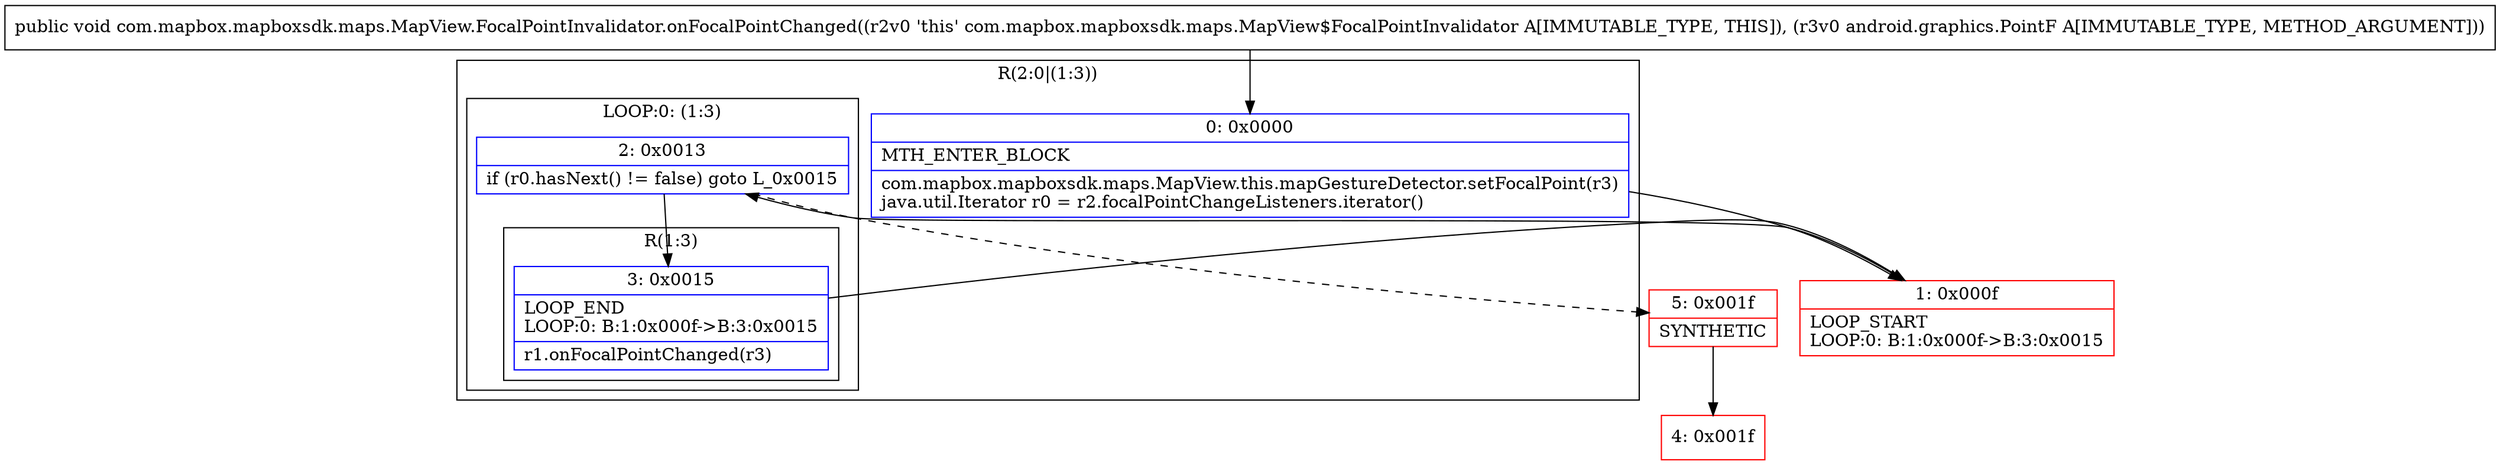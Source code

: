 digraph "CFG forcom.mapbox.mapboxsdk.maps.MapView.FocalPointInvalidator.onFocalPointChanged(Landroid\/graphics\/PointF;)V" {
subgraph cluster_Region_776484259 {
label = "R(2:0|(1:3))";
node [shape=record,color=blue];
Node_0 [shape=record,label="{0\:\ 0x0000|MTH_ENTER_BLOCK\l|com.mapbox.mapboxsdk.maps.MapView.this.mapGestureDetector.setFocalPoint(r3)\ljava.util.Iterator r0 = r2.focalPointChangeListeners.iterator()\l}"];
subgraph cluster_LoopRegion_1846015115 {
label = "LOOP:0: (1:3)";
node [shape=record,color=blue];
Node_2 [shape=record,label="{2\:\ 0x0013|if (r0.hasNext() != false) goto L_0x0015\l}"];
subgraph cluster_Region_1218071755 {
label = "R(1:3)";
node [shape=record,color=blue];
Node_3 [shape=record,label="{3\:\ 0x0015|LOOP_END\lLOOP:0: B:1:0x000f\-\>B:3:0x0015\l|r1.onFocalPointChanged(r3)\l}"];
}
}
}
Node_1 [shape=record,color=red,label="{1\:\ 0x000f|LOOP_START\lLOOP:0: B:1:0x000f\-\>B:3:0x0015\l}"];
Node_4 [shape=record,color=red,label="{4\:\ 0x001f}"];
Node_5 [shape=record,color=red,label="{5\:\ 0x001f|SYNTHETIC\l}"];
MethodNode[shape=record,label="{public void com.mapbox.mapboxsdk.maps.MapView.FocalPointInvalidator.onFocalPointChanged((r2v0 'this' com.mapbox.mapboxsdk.maps.MapView$FocalPointInvalidator A[IMMUTABLE_TYPE, THIS]), (r3v0 android.graphics.PointF A[IMMUTABLE_TYPE, METHOD_ARGUMENT])) }"];
MethodNode -> Node_0;
Node_0 -> Node_1;
Node_2 -> Node_3;
Node_2 -> Node_5[style=dashed];
Node_3 -> Node_1;
Node_1 -> Node_2;
Node_5 -> Node_4;
}

